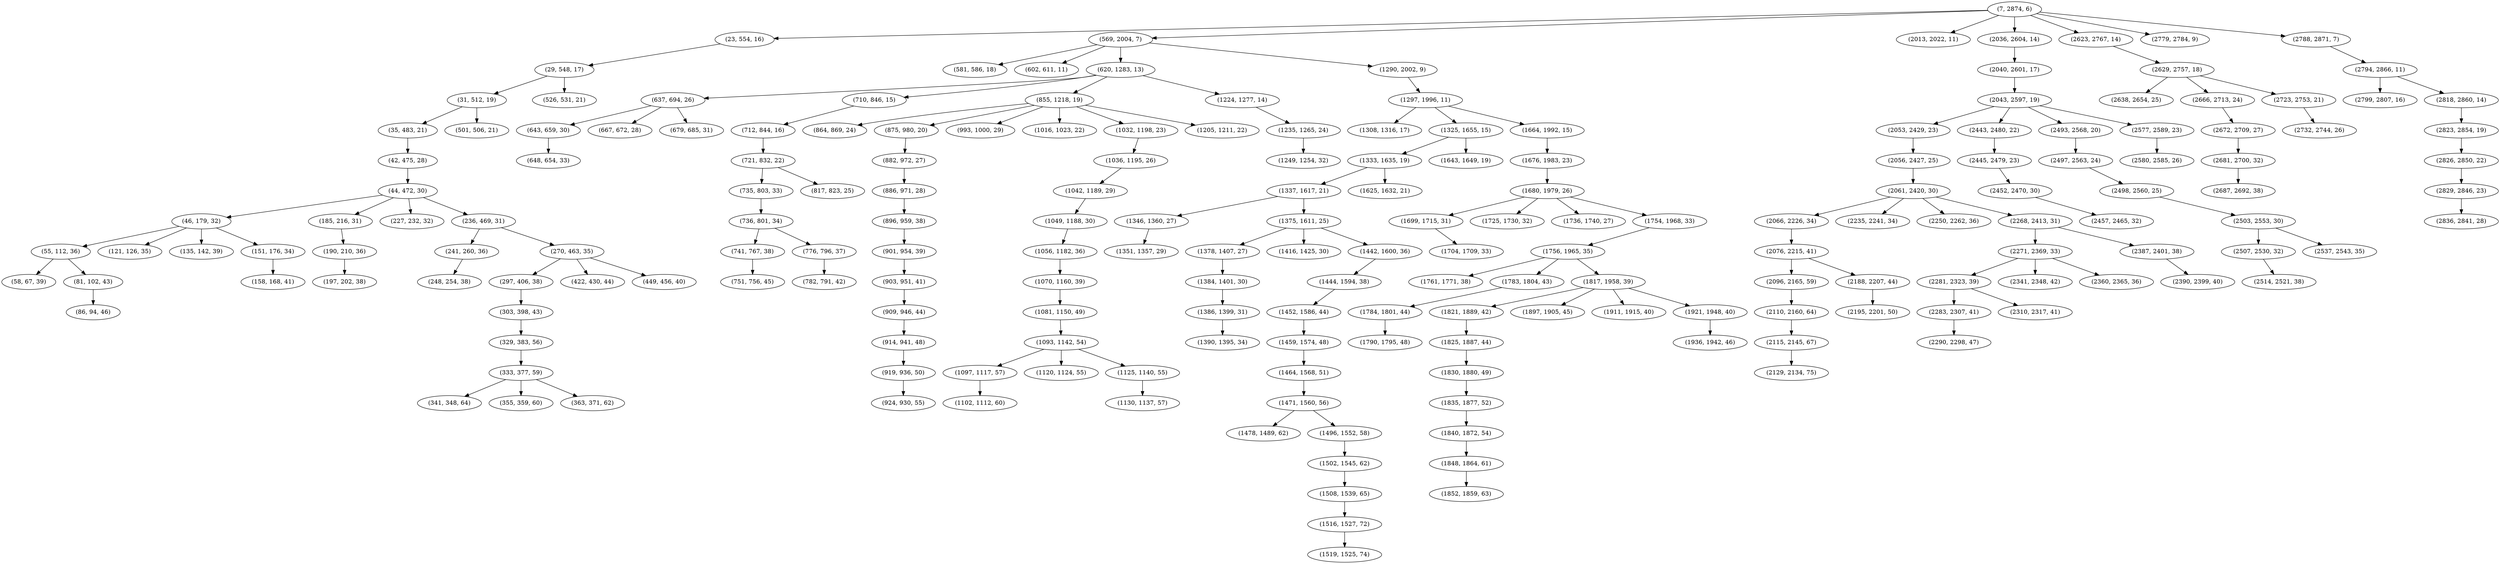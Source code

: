 digraph tree {
    "(7, 2874, 6)";
    "(23, 554, 16)";
    "(29, 548, 17)";
    "(31, 512, 19)";
    "(35, 483, 21)";
    "(42, 475, 28)";
    "(44, 472, 30)";
    "(46, 179, 32)";
    "(55, 112, 36)";
    "(58, 67, 39)";
    "(81, 102, 43)";
    "(86, 94, 46)";
    "(121, 126, 35)";
    "(135, 142, 39)";
    "(151, 176, 34)";
    "(158, 168, 41)";
    "(185, 216, 31)";
    "(190, 210, 36)";
    "(197, 202, 38)";
    "(227, 232, 32)";
    "(236, 469, 31)";
    "(241, 260, 36)";
    "(248, 254, 38)";
    "(270, 463, 35)";
    "(297, 406, 38)";
    "(303, 398, 43)";
    "(329, 383, 56)";
    "(333, 377, 59)";
    "(341, 348, 64)";
    "(355, 359, 60)";
    "(363, 371, 62)";
    "(422, 430, 44)";
    "(449, 456, 40)";
    "(501, 506, 21)";
    "(526, 531, 21)";
    "(569, 2004, 7)";
    "(581, 586, 18)";
    "(602, 611, 11)";
    "(620, 1283, 13)";
    "(637, 694, 26)";
    "(643, 659, 30)";
    "(648, 654, 33)";
    "(667, 672, 28)";
    "(679, 685, 31)";
    "(710, 846, 15)";
    "(712, 844, 16)";
    "(721, 832, 22)";
    "(735, 803, 33)";
    "(736, 801, 34)";
    "(741, 767, 38)";
    "(751, 756, 45)";
    "(776, 796, 37)";
    "(782, 791, 42)";
    "(817, 823, 25)";
    "(855, 1218, 19)";
    "(864, 869, 24)";
    "(875, 980, 20)";
    "(882, 972, 27)";
    "(886, 971, 28)";
    "(896, 959, 38)";
    "(901, 954, 39)";
    "(903, 951, 41)";
    "(909, 946, 44)";
    "(914, 941, 48)";
    "(919, 936, 50)";
    "(924, 930, 55)";
    "(993, 1000, 29)";
    "(1016, 1023, 22)";
    "(1032, 1198, 23)";
    "(1036, 1195, 26)";
    "(1042, 1189, 29)";
    "(1049, 1188, 30)";
    "(1056, 1182, 36)";
    "(1070, 1160, 39)";
    "(1081, 1150, 49)";
    "(1093, 1142, 54)";
    "(1097, 1117, 57)";
    "(1102, 1112, 60)";
    "(1120, 1124, 55)";
    "(1125, 1140, 55)";
    "(1130, 1137, 57)";
    "(1205, 1211, 22)";
    "(1224, 1277, 14)";
    "(1235, 1265, 24)";
    "(1249, 1254, 32)";
    "(1290, 2002, 9)";
    "(1297, 1996, 11)";
    "(1308, 1316, 17)";
    "(1325, 1655, 15)";
    "(1333, 1635, 19)";
    "(1337, 1617, 21)";
    "(1346, 1360, 27)";
    "(1351, 1357, 29)";
    "(1375, 1611, 25)";
    "(1378, 1407, 27)";
    "(1384, 1401, 30)";
    "(1386, 1399, 31)";
    "(1390, 1395, 34)";
    "(1416, 1425, 30)";
    "(1442, 1600, 36)";
    "(1444, 1594, 38)";
    "(1452, 1586, 44)";
    "(1459, 1574, 48)";
    "(1464, 1568, 51)";
    "(1471, 1560, 56)";
    "(1478, 1489, 62)";
    "(1496, 1552, 58)";
    "(1502, 1545, 62)";
    "(1508, 1539, 65)";
    "(1516, 1527, 72)";
    "(1519, 1525, 74)";
    "(1625, 1632, 21)";
    "(1643, 1649, 19)";
    "(1664, 1992, 15)";
    "(1676, 1983, 23)";
    "(1680, 1979, 26)";
    "(1699, 1715, 31)";
    "(1704, 1709, 33)";
    "(1725, 1730, 32)";
    "(1736, 1740, 27)";
    "(1754, 1968, 33)";
    "(1756, 1965, 35)";
    "(1761, 1771, 38)";
    "(1783, 1804, 43)";
    "(1784, 1801, 44)";
    "(1790, 1795, 48)";
    "(1817, 1958, 39)";
    "(1821, 1889, 42)";
    "(1825, 1887, 44)";
    "(1830, 1880, 49)";
    "(1835, 1877, 52)";
    "(1840, 1872, 54)";
    "(1848, 1864, 61)";
    "(1852, 1859, 63)";
    "(1897, 1905, 45)";
    "(1911, 1915, 40)";
    "(1921, 1948, 40)";
    "(1936, 1942, 46)";
    "(2013, 2022, 11)";
    "(2036, 2604, 14)";
    "(2040, 2601, 17)";
    "(2043, 2597, 19)";
    "(2053, 2429, 23)";
    "(2056, 2427, 25)";
    "(2061, 2420, 30)";
    "(2066, 2226, 34)";
    "(2076, 2215, 41)";
    "(2096, 2165, 59)";
    "(2110, 2160, 64)";
    "(2115, 2145, 67)";
    "(2129, 2134, 75)";
    "(2188, 2207, 44)";
    "(2195, 2201, 50)";
    "(2235, 2241, 34)";
    "(2250, 2262, 36)";
    "(2268, 2413, 31)";
    "(2271, 2369, 33)";
    "(2281, 2323, 39)";
    "(2283, 2307, 41)";
    "(2290, 2298, 47)";
    "(2310, 2317, 41)";
    "(2341, 2348, 42)";
    "(2360, 2365, 36)";
    "(2387, 2401, 38)";
    "(2390, 2399, 40)";
    "(2443, 2480, 22)";
    "(2445, 2479, 23)";
    "(2452, 2470, 30)";
    "(2457, 2465, 32)";
    "(2493, 2568, 20)";
    "(2497, 2563, 24)";
    "(2498, 2560, 25)";
    "(2503, 2553, 30)";
    "(2507, 2530, 32)";
    "(2514, 2521, 38)";
    "(2537, 2543, 35)";
    "(2577, 2589, 23)";
    "(2580, 2585, 26)";
    "(2623, 2767, 14)";
    "(2629, 2757, 18)";
    "(2638, 2654, 25)";
    "(2666, 2713, 24)";
    "(2672, 2709, 27)";
    "(2681, 2700, 32)";
    "(2687, 2692, 38)";
    "(2723, 2753, 21)";
    "(2732, 2744, 26)";
    "(2779, 2784, 9)";
    "(2788, 2871, 7)";
    "(2794, 2866, 11)";
    "(2799, 2807, 16)";
    "(2818, 2860, 14)";
    "(2823, 2854, 19)";
    "(2826, 2850, 22)";
    "(2829, 2846, 23)";
    "(2836, 2841, 28)";
    "(7, 2874, 6)" -> "(23, 554, 16)";
    "(7, 2874, 6)" -> "(569, 2004, 7)";
    "(7, 2874, 6)" -> "(2013, 2022, 11)";
    "(7, 2874, 6)" -> "(2036, 2604, 14)";
    "(7, 2874, 6)" -> "(2623, 2767, 14)";
    "(7, 2874, 6)" -> "(2779, 2784, 9)";
    "(7, 2874, 6)" -> "(2788, 2871, 7)";
    "(23, 554, 16)" -> "(29, 548, 17)";
    "(29, 548, 17)" -> "(31, 512, 19)";
    "(29, 548, 17)" -> "(526, 531, 21)";
    "(31, 512, 19)" -> "(35, 483, 21)";
    "(31, 512, 19)" -> "(501, 506, 21)";
    "(35, 483, 21)" -> "(42, 475, 28)";
    "(42, 475, 28)" -> "(44, 472, 30)";
    "(44, 472, 30)" -> "(46, 179, 32)";
    "(44, 472, 30)" -> "(185, 216, 31)";
    "(44, 472, 30)" -> "(227, 232, 32)";
    "(44, 472, 30)" -> "(236, 469, 31)";
    "(46, 179, 32)" -> "(55, 112, 36)";
    "(46, 179, 32)" -> "(121, 126, 35)";
    "(46, 179, 32)" -> "(135, 142, 39)";
    "(46, 179, 32)" -> "(151, 176, 34)";
    "(55, 112, 36)" -> "(58, 67, 39)";
    "(55, 112, 36)" -> "(81, 102, 43)";
    "(81, 102, 43)" -> "(86, 94, 46)";
    "(151, 176, 34)" -> "(158, 168, 41)";
    "(185, 216, 31)" -> "(190, 210, 36)";
    "(190, 210, 36)" -> "(197, 202, 38)";
    "(236, 469, 31)" -> "(241, 260, 36)";
    "(236, 469, 31)" -> "(270, 463, 35)";
    "(241, 260, 36)" -> "(248, 254, 38)";
    "(270, 463, 35)" -> "(297, 406, 38)";
    "(270, 463, 35)" -> "(422, 430, 44)";
    "(270, 463, 35)" -> "(449, 456, 40)";
    "(297, 406, 38)" -> "(303, 398, 43)";
    "(303, 398, 43)" -> "(329, 383, 56)";
    "(329, 383, 56)" -> "(333, 377, 59)";
    "(333, 377, 59)" -> "(341, 348, 64)";
    "(333, 377, 59)" -> "(355, 359, 60)";
    "(333, 377, 59)" -> "(363, 371, 62)";
    "(569, 2004, 7)" -> "(581, 586, 18)";
    "(569, 2004, 7)" -> "(602, 611, 11)";
    "(569, 2004, 7)" -> "(620, 1283, 13)";
    "(569, 2004, 7)" -> "(1290, 2002, 9)";
    "(620, 1283, 13)" -> "(637, 694, 26)";
    "(620, 1283, 13)" -> "(710, 846, 15)";
    "(620, 1283, 13)" -> "(855, 1218, 19)";
    "(620, 1283, 13)" -> "(1224, 1277, 14)";
    "(637, 694, 26)" -> "(643, 659, 30)";
    "(637, 694, 26)" -> "(667, 672, 28)";
    "(637, 694, 26)" -> "(679, 685, 31)";
    "(643, 659, 30)" -> "(648, 654, 33)";
    "(710, 846, 15)" -> "(712, 844, 16)";
    "(712, 844, 16)" -> "(721, 832, 22)";
    "(721, 832, 22)" -> "(735, 803, 33)";
    "(721, 832, 22)" -> "(817, 823, 25)";
    "(735, 803, 33)" -> "(736, 801, 34)";
    "(736, 801, 34)" -> "(741, 767, 38)";
    "(736, 801, 34)" -> "(776, 796, 37)";
    "(741, 767, 38)" -> "(751, 756, 45)";
    "(776, 796, 37)" -> "(782, 791, 42)";
    "(855, 1218, 19)" -> "(864, 869, 24)";
    "(855, 1218, 19)" -> "(875, 980, 20)";
    "(855, 1218, 19)" -> "(993, 1000, 29)";
    "(855, 1218, 19)" -> "(1016, 1023, 22)";
    "(855, 1218, 19)" -> "(1032, 1198, 23)";
    "(855, 1218, 19)" -> "(1205, 1211, 22)";
    "(875, 980, 20)" -> "(882, 972, 27)";
    "(882, 972, 27)" -> "(886, 971, 28)";
    "(886, 971, 28)" -> "(896, 959, 38)";
    "(896, 959, 38)" -> "(901, 954, 39)";
    "(901, 954, 39)" -> "(903, 951, 41)";
    "(903, 951, 41)" -> "(909, 946, 44)";
    "(909, 946, 44)" -> "(914, 941, 48)";
    "(914, 941, 48)" -> "(919, 936, 50)";
    "(919, 936, 50)" -> "(924, 930, 55)";
    "(1032, 1198, 23)" -> "(1036, 1195, 26)";
    "(1036, 1195, 26)" -> "(1042, 1189, 29)";
    "(1042, 1189, 29)" -> "(1049, 1188, 30)";
    "(1049, 1188, 30)" -> "(1056, 1182, 36)";
    "(1056, 1182, 36)" -> "(1070, 1160, 39)";
    "(1070, 1160, 39)" -> "(1081, 1150, 49)";
    "(1081, 1150, 49)" -> "(1093, 1142, 54)";
    "(1093, 1142, 54)" -> "(1097, 1117, 57)";
    "(1093, 1142, 54)" -> "(1120, 1124, 55)";
    "(1093, 1142, 54)" -> "(1125, 1140, 55)";
    "(1097, 1117, 57)" -> "(1102, 1112, 60)";
    "(1125, 1140, 55)" -> "(1130, 1137, 57)";
    "(1224, 1277, 14)" -> "(1235, 1265, 24)";
    "(1235, 1265, 24)" -> "(1249, 1254, 32)";
    "(1290, 2002, 9)" -> "(1297, 1996, 11)";
    "(1297, 1996, 11)" -> "(1308, 1316, 17)";
    "(1297, 1996, 11)" -> "(1325, 1655, 15)";
    "(1297, 1996, 11)" -> "(1664, 1992, 15)";
    "(1325, 1655, 15)" -> "(1333, 1635, 19)";
    "(1325, 1655, 15)" -> "(1643, 1649, 19)";
    "(1333, 1635, 19)" -> "(1337, 1617, 21)";
    "(1333, 1635, 19)" -> "(1625, 1632, 21)";
    "(1337, 1617, 21)" -> "(1346, 1360, 27)";
    "(1337, 1617, 21)" -> "(1375, 1611, 25)";
    "(1346, 1360, 27)" -> "(1351, 1357, 29)";
    "(1375, 1611, 25)" -> "(1378, 1407, 27)";
    "(1375, 1611, 25)" -> "(1416, 1425, 30)";
    "(1375, 1611, 25)" -> "(1442, 1600, 36)";
    "(1378, 1407, 27)" -> "(1384, 1401, 30)";
    "(1384, 1401, 30)" -> "(1386, 1399, 31)";
    "(1386, 1399, 31)" -> "(1390, 1395, 34)";
    "(1442, 1600, 36)" -> "(1444, 1594, 38)";
    "(1444, 1594, 38)" -> "(1452, 1586, 44)";
    "(1452, 1586, 44)" -> "(1459, 1574, 48)";
    "(1459, 1574, 48)" -> "(1464, 1568, 51)";
    "(1464, 1568, 51)" -> "(1471, 1560, 56)";
    "(1471, 1560, 56)" -> "(1478, 1489, 62)";
    "(1471, 1560, 56)" -> "(1496, 1552, 58)";
    "(1496, 1552, 58)" -> "(1502, 1545, 62)";
    "(1502, 1545, 62)" -> "(1508, 1539, 65)";
    "(1508, 1539, 65)" -> "(1516, 1527, 72)";
    "(1516, 1527, 72)" -> "(1519, 1525, 74)";
    "(1664, 1992, 15)" -> "(1676, 1983, 23)";
    "(1676, 1983, 23)" -> "(1680, 1979, 26)";
    "(1680, 1979, 26)" -> "(1699, 1715, 31)";
    "(1680, 1979, 26)" -> "(1725, 1730, 32)";
    "(1680, 1979, 26)" -> "(1736, 1740, 27)";
    "(1680, 1979, 26)" -> "(1754, 1968, 33)";
    "(1699, 1715, 31)" -> "(1704, 1709, 33)";
    "(1754, 1968, 33)" -> "(1756, 1965, 35)";
    "(1756, 1965, 35)" -> "(1761, 1771, 38)";
    "(1756, 1965, 35)" -> "(1783, 1804, 43)";
    "(1756, 1965, 35)" -> "(1817, 1958, 39)";
    "(1783, 1804, 43)" -> "(1784, 1801, 44)";
    "(1784, 1801, 44)" -> "(1790, 1795, 48)";
    "(1817, 1958, 39)" -> "(1821, 1889, 42)";
    "(1817, 1958, 39)" -> "(1897, 1905, 45)";
    "(1817, 1958, 39)" -> "(1911, 1915, 40)";
    "(1817, 1958, 39)" -> "(1921, 1948, 40)";
    "(1821, 1889, 42)" -> "(1825, 1887, 44)";
    "(1825, 1887, 44)" -> "(1830, 1880, 49)";
    "(1830, 1880, 49)" -> "(1835, 1877, 52)";
    "(1835, 1877, 52)" -> "(1840, 1872, 54)";
    "(1840, 1872, 54)" -> "(1848, 1864, 61)";
    "(1848, 1864, 61)" -> "(1852, 1859, 63)";
    "(1921, 1948, 40)" -> "(1936, 1942, 46)";
    "(2036, 2604, 14)" -> "(2040, 2601, 17)";
    "(2040, 2601, 17)" -> "(2043, 2597, 19)";
    "(2043, 2597, 19)" -> "(2053, 2429, 23)";
    "(2043, 2597, 19)" -> "(2443, 2480, 22)";
    "(2043, 2597, 19)" -> "(2493, 2568, 20)";
    "(2043, 2597, 19)" -> "(2577, 2589, 23)";
    "(2053, 2429, 23)" -> "(2056, 2427, 25)";
    "(2056, 2427, 25)" -> "(2061, 2420, 30)";
    "(2061, 2420, 30)" -> "(2066, 2226, 34)";
    "(2061, 2420, 30)" -> "(2235, 2241, 34)";
    "(2061, 2420, 30)" -> "(2250, 2262, 36)";
    "(2061, 2420, 30)" -> "(2268, 2413, 31)";
    "(2066, 2226, 34)" -> "(2076, 2215, 41)";
    "(2076, 2215, 41)" -> "(2096, 2165, 59)";
    "(2076, 2215, 41)" -> "(2188, 2207, 44)";
    "(2096, 2165, 59)" -> "(2110, 2160, 64)";
    "(2110, 2160, 64)" -> "(2115, 2145, 67)";
    "(2115, 2145, 67)" -> "(2129, 2134, 75)";
    "(2188, 2207, 44)" -> "(2195, 2201, 50)";
    "(2268, 2413, 31)" -> "(2271, 2369, 33)";
    "(2268, 2413, 31)" -> "(2387, 2401, 38)";
    "(2271, 2369, 33)" -> "(2281, 2323, 39)";
    "(2271, 2369, 33)" -> "(2341, 2348, 42)";
    "(2271, 2369, 33)" -> "(2360, 2365, 36)";
    "(2281, 2323, 39)" -> "(2283, 2307, 41)";
    "(2281, 2323, 39)" -> "(2310, 2317, 41)";
    "(2283, 2307, 41)" -> "(2290, 2298, 47)";
    "(2387, 2401, 38)" -> "(2390, 2399, 40)";
    "(2443, 2480, 22)" -> "(2445, 2479, 23)";
    "(2445, 2479, 23)" -> "(2452, 2470, 30)";
    "(2452, 2470, 30)" -> "(2457, 2465, 32)";
    "(2493, 2568, 20)" -> "(2497, 2563, 24)";
    "(2497, 2563, 24)" -> "(2498, 2560, 25)";
    "(2498, 2560, 25)" -> "(2503, 2553, 30)";
    "(2503, 2553, 30)" -> "(2507, 2530, 32)";
    "(2503, 2553, 30)" -> "(2537, 2543, 35)";
    "(2507, 2530, 32)" -> "(2514, 2521, 38)";
    "(2577, 2589, 23)" -> "(2580, 2585, 26)";
    "(2623, 2767, 14)" -> "(2629, 2757, 18)";
    "(2629, 2757, 18)" -> "(2638, 2654, 25)";
    "(2629, 2757, 18)" -> "(2666, 2713, 24)";
    "(2629, 2757, 18)" -> "(2723, 2753, 21)";
    "(2666, 2713, 24)" -> "(2672, 2709, 27)";
    "(2672, 2709, 27)" -> "(2681, 2700, 32)";
    "(2681, 2700, 32)" -> "(2687, 2692, 38)";
    "(2723, 2753, 21)" -> "(2732, 2744, 26)";
    "(2788, 2871, 7)" -> "(2794, 2866, 11)";
    "(2794, 2866, 11)" -> "(2799, 2807, 16)";
    "(2794, 2866, 11)" -> "(2818, 2860, 14)";
    "(2818, 2860, 14)" -> "(2823, 2854, 19)";
    "(2823, 2854, 19)" -> "(2826, 2850, 22)";
    "(2826, 2850, 22)" -> "(2829, 2846, 23)";
    "(2829, 2846, 23)" -> "(2836, 2841, 28)";
}
